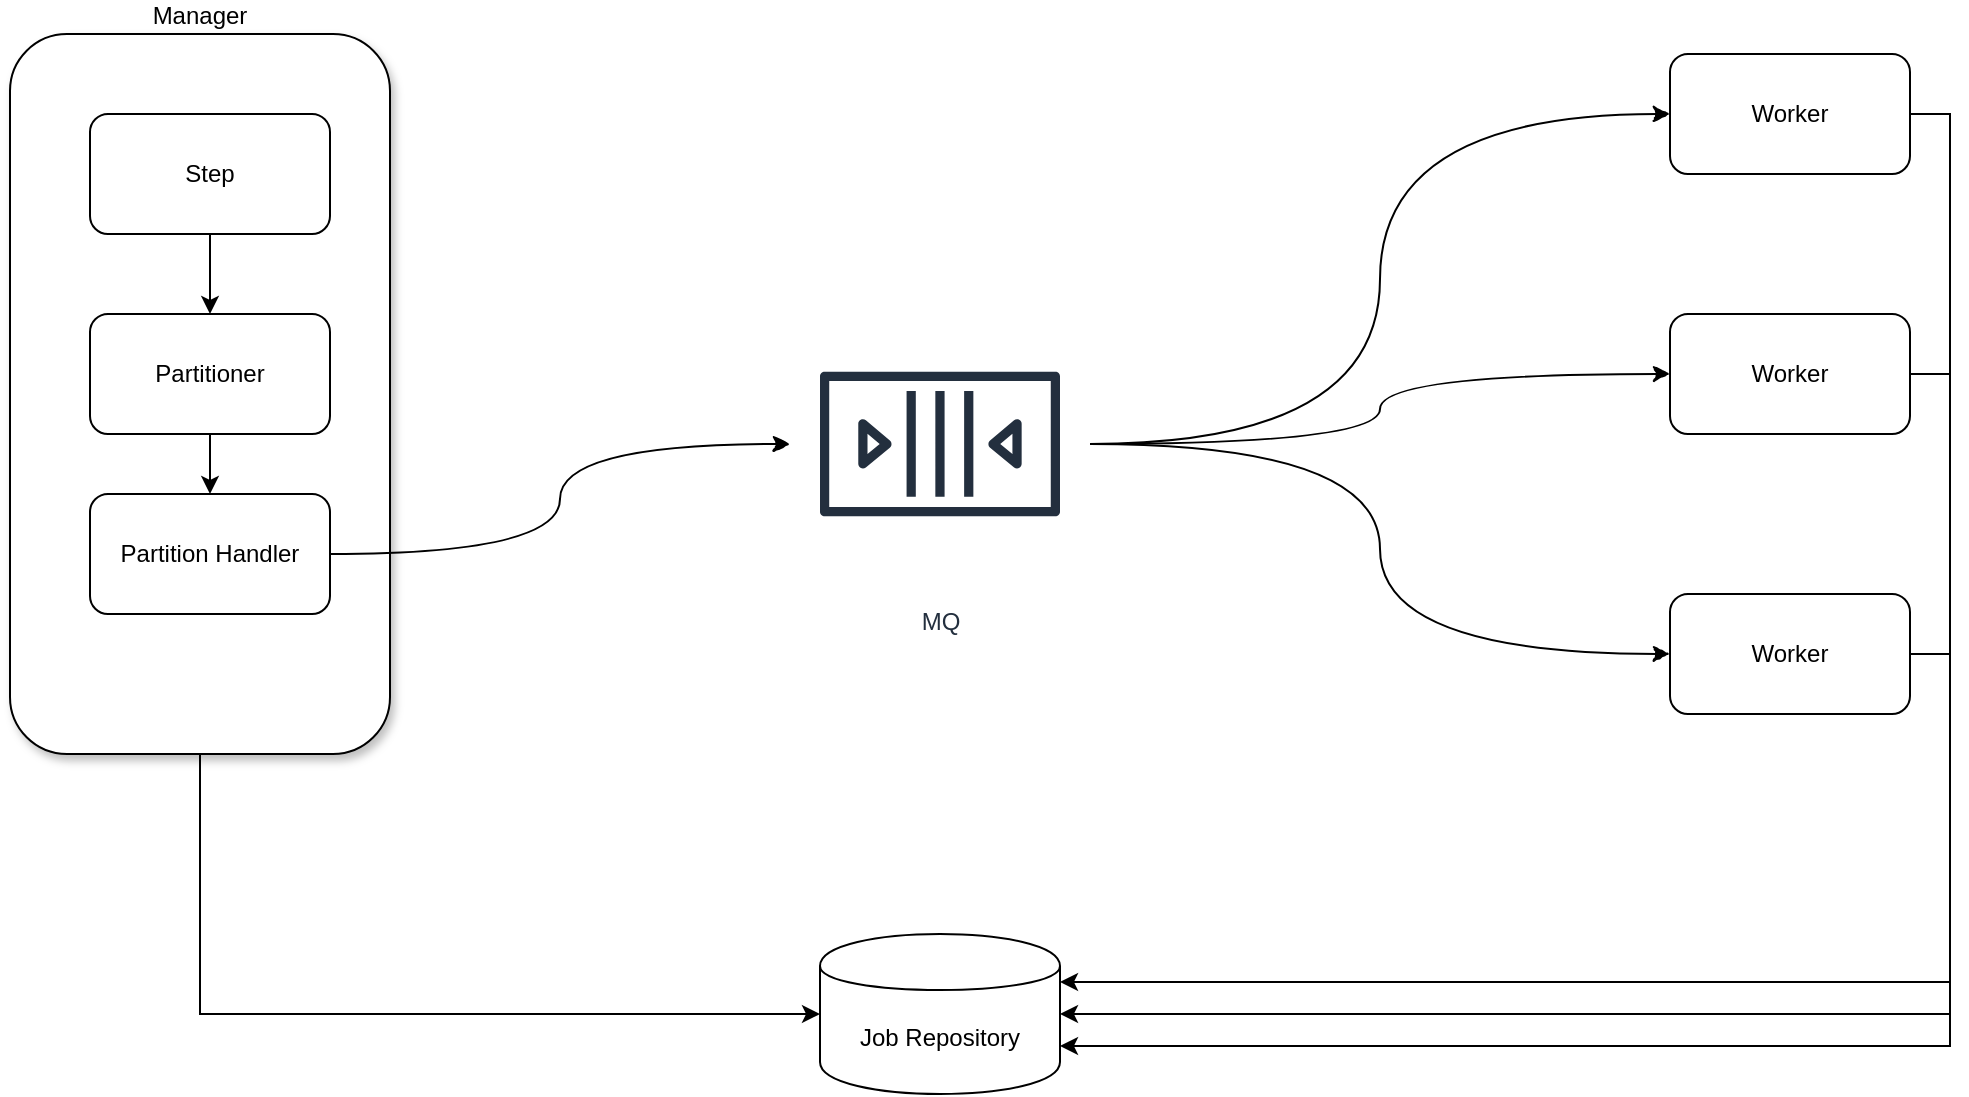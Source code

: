 <mxfile version="13.1.3" type="github"><diagram id="N8ujg134AY5-pSwGKWIb" name="Page-1"><mxGraphModel dx="2602" dy="1222" grid="1" gridSize="10" guides="1" tooltips="1" connect="1" arrows="1" fold="1" page="1" pageScale="1" pageWidth="850" pageHeight="1100" math="0" shadow="0"><root><mxCell id="0"/><mxCell id="1" parent="0"/><mxCell id="v06ttbZFg-mQVMNtXIl2-1" value="Manager" style="rounded=1;whiteSpace=wrap;html=1;shadow=1;labelPosition=center;verticalLabelPosition=top;align=center;verticalAlign=bottom;" vertex="1" parent="1"><mxGeometry x="-510" y="260" width="190" height="360" as="geometry"/></mxCell><mxCell id="v06ttbZFg-mQVMNtXIl2-20" style="edgeStyle=orthogonalEdgeStyle;rounded=0;comic=0;orthogonalLoop=1;jettySize=auto;html=1;entryX=1;entryY=0.3;entryDx=0;entryDy=0;exitX=1;exitY=0.5;exitDx=0;exitDy=0;" edge="1" parent="1" source="v06ttbZFg-mQVMNtXIl2-2" target="v06ttbZFg-mQVMNtXIl2-18"><mxGeometry relative="1" as="geometry"/></mxCell><mxCell id="v06ttbZFg-mQVMNtXIl2-2" value="Worker" style="rounded=1;whiteSpace=wrap;html=1;" vertex="1" parent="1"><mxGeometry x="320" y="270" width="120" height="60" as="geometry"/></mxCell><mxCell id="v06ttbZFg-mQVMNtXIl2-22" style="edgeStyle=orthogonalEdgeStyle;rounded=0;comic=0;orthogonalLoop=1;jettySize=auto;html=1;entryX=1;entryY=0.7;entryDx=0;entryDy=0;exitX=1;exitY=0.5;exitDx=0;exitDy=0;" edge="1" parent="1" source="v06ttbZFg-mQVMNtXIl2-3" target="v06ttbZFg-mQVMNtXIl2-18"><mxGeometry relative="1" as="geometry"/></mxCell><mxCell id="v06ttbZFg-mQVMNtXIl2-3" value="Worker" style="rounded=1;whiteSpace=wrap;html=1;" vertex="1" parent="1"><mxGeometry x="320" y="400" width="120" height="60" as="geometry"/></mxCell><mxCell id="v06ttbZFg-mQVMNtXIl2-23" style="edgeStyle=orthogonalEdgeStyle;rounded=0;comic=0;orthogonalLoop=1;jettySize=auto;html=1;entryX=1;entryY=0.5;entryDx=0;entryDy=0;exitX=1;exitY=0.5;exitDx=0;exitDy=0;" edge="1" parent="1" source="v06ttbZFg-mQVMNtXIl2-4" target="v06ttbZFg-mQVMNtXIl2-18"><mxGeometry relative="1" as="geometry"/></mxCell><mxCell id="v06ttbZFg-mQVMNtXIl2-4" value="Worker" style="rounded=1;whiteSpace=wrap;html=1;" vertex="1" parent="1"><mxGeometry x="320" y="540" width="120" height="60" as="geometry"/></mxCell><mxCell id="v06ttbZFg-mQVMNtXIl2-8" style="edgeStyle=orthogonalEdgeStyle;rounded=0;orthogonalLoop=1;jettySize=auto;html=1;" edge="1" parent="1" source="v06ttbZFg-mQVMNtXIl2-5" target="v06ttbZFg-mQVMNtXIl2-6"><mxGeometry relative="1" as="geometry"/></mxCell><mxCell id="v06ttbZFg-mQVMNtXIl2-5" value="Step" style="rounded=1;whiteSpace=wrap;html=1;" vertex="1" parent="1"><mxGeometry x="-470" y="300" width="120" height="60" as="geometry"/></mxCell><mxCell id="v06ttbZFg-mQVMNtXIl2-9" style="edgeStyle=orthogonalEdgeStyle;rounded=0;orthogonalLoop=1;jettySize=auto;html=1;" edge="1" parent="1" source="v06ttbZFg-mQVMNtXIl2-6" target="v06ttbZFg-mQVMNtXIl2-7"><mxGeometry relative="1" as="geometry"/></mxCell><mxCell id="v06ttbZFg-mQVMNtXIl2-19" style="edgeStyle=orthogonalEdgeStyle;rounded=0;comic=0;orthogonalLoop=1;jettySize=auto;html=1;entryX=0;entryY=0.5;entryDx=0;entryDy=0;exitX=0.5;exitY=1;exitDx=0;exitDy=0;" edge="1" parent="1" source="v06ttbZFg-mQVMNtXIl2-1" target="v06ttbZFg-mQVMNtXIl2-18"><mxGeometry relative="1" as="geometry"><mxPoint x="-610" y="700" as="sourcePoint"/><Array as="points"><mxPoint x="-415" y="750"/></Array></mxGeometry></mxCell><mxCell id="v06ttbZFg-mQVMNtXIl2-6" value="Partitioner" style="rounded=1;whiteSpace=wrap;html=1;" vertex="1" parent="1"><mxGeometry x="-470" y="400" width="120" height="60" as="geometry"/></mxCell><mxCell id="v06ttbZFg-mQVMNtXIl2-13" style="edgeStyle=orthogonalEdgeStyle;rounded=0;orthogonalLoop=1;jettySize=auto;html=1;comic=1;curved=1;" edge="1" parent="1" source="v06ttbZFg-mQVMNtXIl2-7" target="v06ttbZFg-mQVMNtXIl2-12"><mxGeometry relative="1" as="geometry"/></mxCell><mxCell id="v06ttbZFg-mQVMNtXIl2-7" value="Partition Handler" style="rounded=1;whiteSpace=wrap;html=1;" vertex="1" parent="1"><mxGeometry x="-470" y="490" width="120" height="60" as="geometry"/></mxCell><mxCell id="v06ttbZFg-mQVMNtXIl2-15" style="edgeStyle=orthogonalEdgeStyle;curved=1;rounded=0;comic=1;orthogonalLoop=1;jettySize=auto;html=1;entryX=0;entryY=0.5;entryDx=0;entryDy=0;" edge="1" parent="1" source="v06ttbZFg-mQVMNtXIl2-12" target="v06ttbZFg-mQVMNtXIl2-2"><mxGeometry relative="1" as="geometry"/></mxCell><mxCell id="v06ttbZFg-mQVMNtXIl2-16" style="edgeStyle=orthogonalEdgeStyle;curved=1;rounded=0;comic=1;orthogonalLoop=1;jettySize=auto;html=1;entryX=0;entryY=0.5;entryDx=0;entryDy=0;" edge="1" parent="1" source="v06ttbZFg-mQVMNtXIl2-12" target="v06ttbZFg-mQVMNtXIl2-3"><mxGeometry relative="1" as="geometry"/></mxCell><mxCell id="v06ttbZFg-mQVMNtXIl2-17" style="edgeStyle=orthogonalEdgeStyle;curved=1;rounded=0;comic=1;orthogonalLoop=1;jettySize=auto;html=1;entryX=0;entryY=0.5;entryDx=0;entryDy=0;" edge="1" parent="1" source="v06ttbZFg-mQVMNtXIl2-12" target="v06ttbZFg-mQVMNtXIl2-4"><mxGeometry relative="1" as="geometry"/></mxCell><mxCell id="v06ttbZFg-mQVMNtXIl2-12" value="MQ" style="outlineConnect=0;fontColor=#232F3E;gradientColor=none;strokeColor=#232F3E;fillColor=#ffffff;dashed=0;verticalLabelPosition=bottom;verticalAlign=top;align=center;html=1;fontSize=12;fontStyle=0;aspect=fixed;shape=mxgraph.aws4.resourceIcon;resIcon=mxgraph.aws4.queue;" vertex="1" parent="1"><mxGeometry x="-120" y="390" width="150" height="150" as="geometry"/></mxCell><mxCell id="v06ttbZFg-mQVMNtXIl2-18" value="Job Repository" style="shape=cylinder;whiteSpace=wrap;html=1;boundedLbl=1;backgroundOutline=1;" vertex="1" parent="1"><mxGeometry x="-105" y="710" width="120" height="80" as="geometry"/></mxCell></root></mxGraphModel></diagram></mxfile>